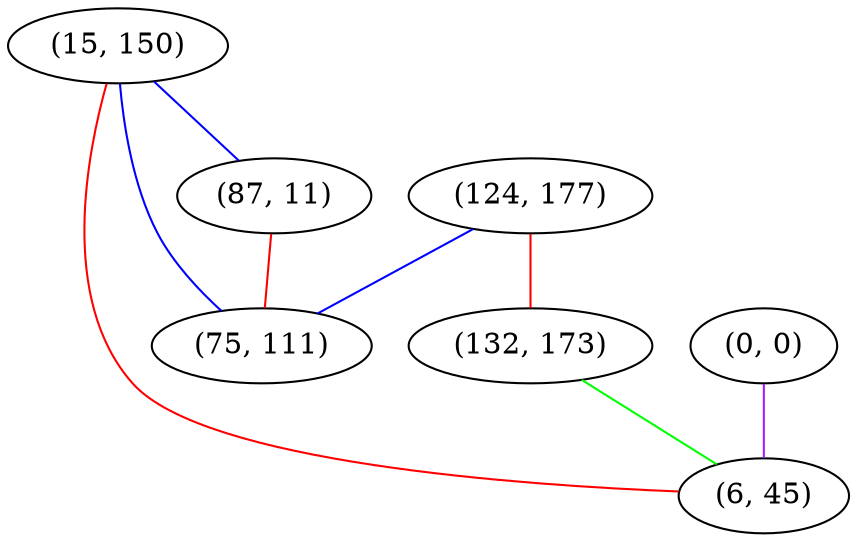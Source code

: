 graph "" {
"(15, 150)";
"(0, 0)";
"(124, 177)";
"(87, 11)";
"(132, 173)";
"(6, 45)";
"(75, 111)";
"(15, 150)" -- "(75, 111)"  [color=blue, key=0, weight=3];
"(15, 150)" -- "(6, 45)"  [color=red, key=0, weight=1];
"(15, 150)" -- "(87, 11)"  [color=blue, key=0, weight=3];
"(0, 0)" -- "(6, 45)"  [color=purple, key=0, weight=4];
"(124, 177)" -- "(132, 173)"  [color=red, key=0, weight=1];
"(124, 177)" -- "(75, 111)"  [color=blue, key=0, weight=3];
"(87, 11)" -- "(75, 111)"  [color=red, key=0, weight=1];
"(132, 173)" -- "(6, 45)"  [color=green, key=0, weight=2];
}
